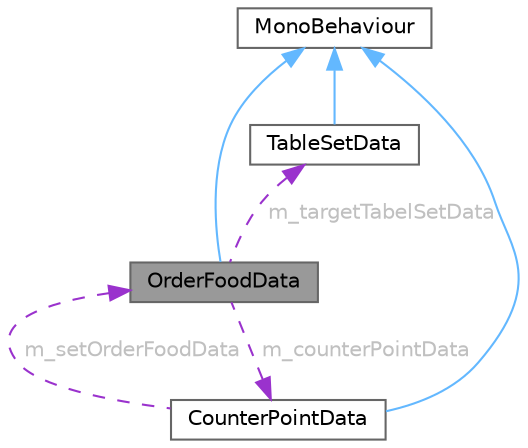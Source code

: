 digraph "OrderFoodData"
{
 // LATEX_PDF_SIZE
  bgcolor="transparent";
  edge [fontname=Helvetica,fontsize=10,labelfontname=Helvetica,labelfontsize=10];
  node [fontname=Helvetica,fontsize=10,shape=box,height=0.2,width=0.4];
  Node1 [id="Node000001",label="OrderFoodData",height=0.2,width=0.4,color="gray40", fillcolor="grey60", style="filled", fontcolor="black",tooltip=" "];
  Node2 -> Node1 [id="edge1_Node000001_Node000002",dir="back",color="steelblue1",style="solid",tooltip=" "];
  Node2 [id="Node000002",label="MonoBehaviour",height=0.2,width=0.4,color="gray40", fillcolor="white", style="filled",tooltip=" "];
  Node3 -> Node1 [id="edge2_Node000001_Node000003",dir="back",color="darkorchid3",style="dashed",tooltip=" ",label=" m_targetTabelSetData",fontcolor="grey" ];
  Node3 [id="Node000003",label="TableSetData",height=0.2,width=0.4,color="gray40", fillcolor="white", style="filled",URL="$class_table_set_data.html",tooltip=" "];
  Node2 -> Node3 [id="edge3_Node000003_Node000002",dir="back",color="steelblue1",style="solid",tooltip=" "];
  Node4 -> Node1 [id="edge4_Node000001_Node000004",dir="back",color="darkorchid3",style="dashed",tooltip=" ",label=" m_counterPointData",fontcolor="grey" ];
  Node4 [id="Node000004",label="CounterPointData",height=0.2,width=0.4,color="gray40", fillcolor="white", style="filled",URL="$class_counter_point_data.html",tooltip=" "];
  Node2 -> Node4 [id="edge5_Node000004_Node000002",dir="back",color="steelblue1",style="solid",tooltip=" "];
  Node1 -> Node4 [id="edge6_Node000004_Node000001",dir="back",color="darkorchid3",style="dashed",tooltip=" ",label=" m_setOrderFoodData",fontcolor="grey" ];
}
